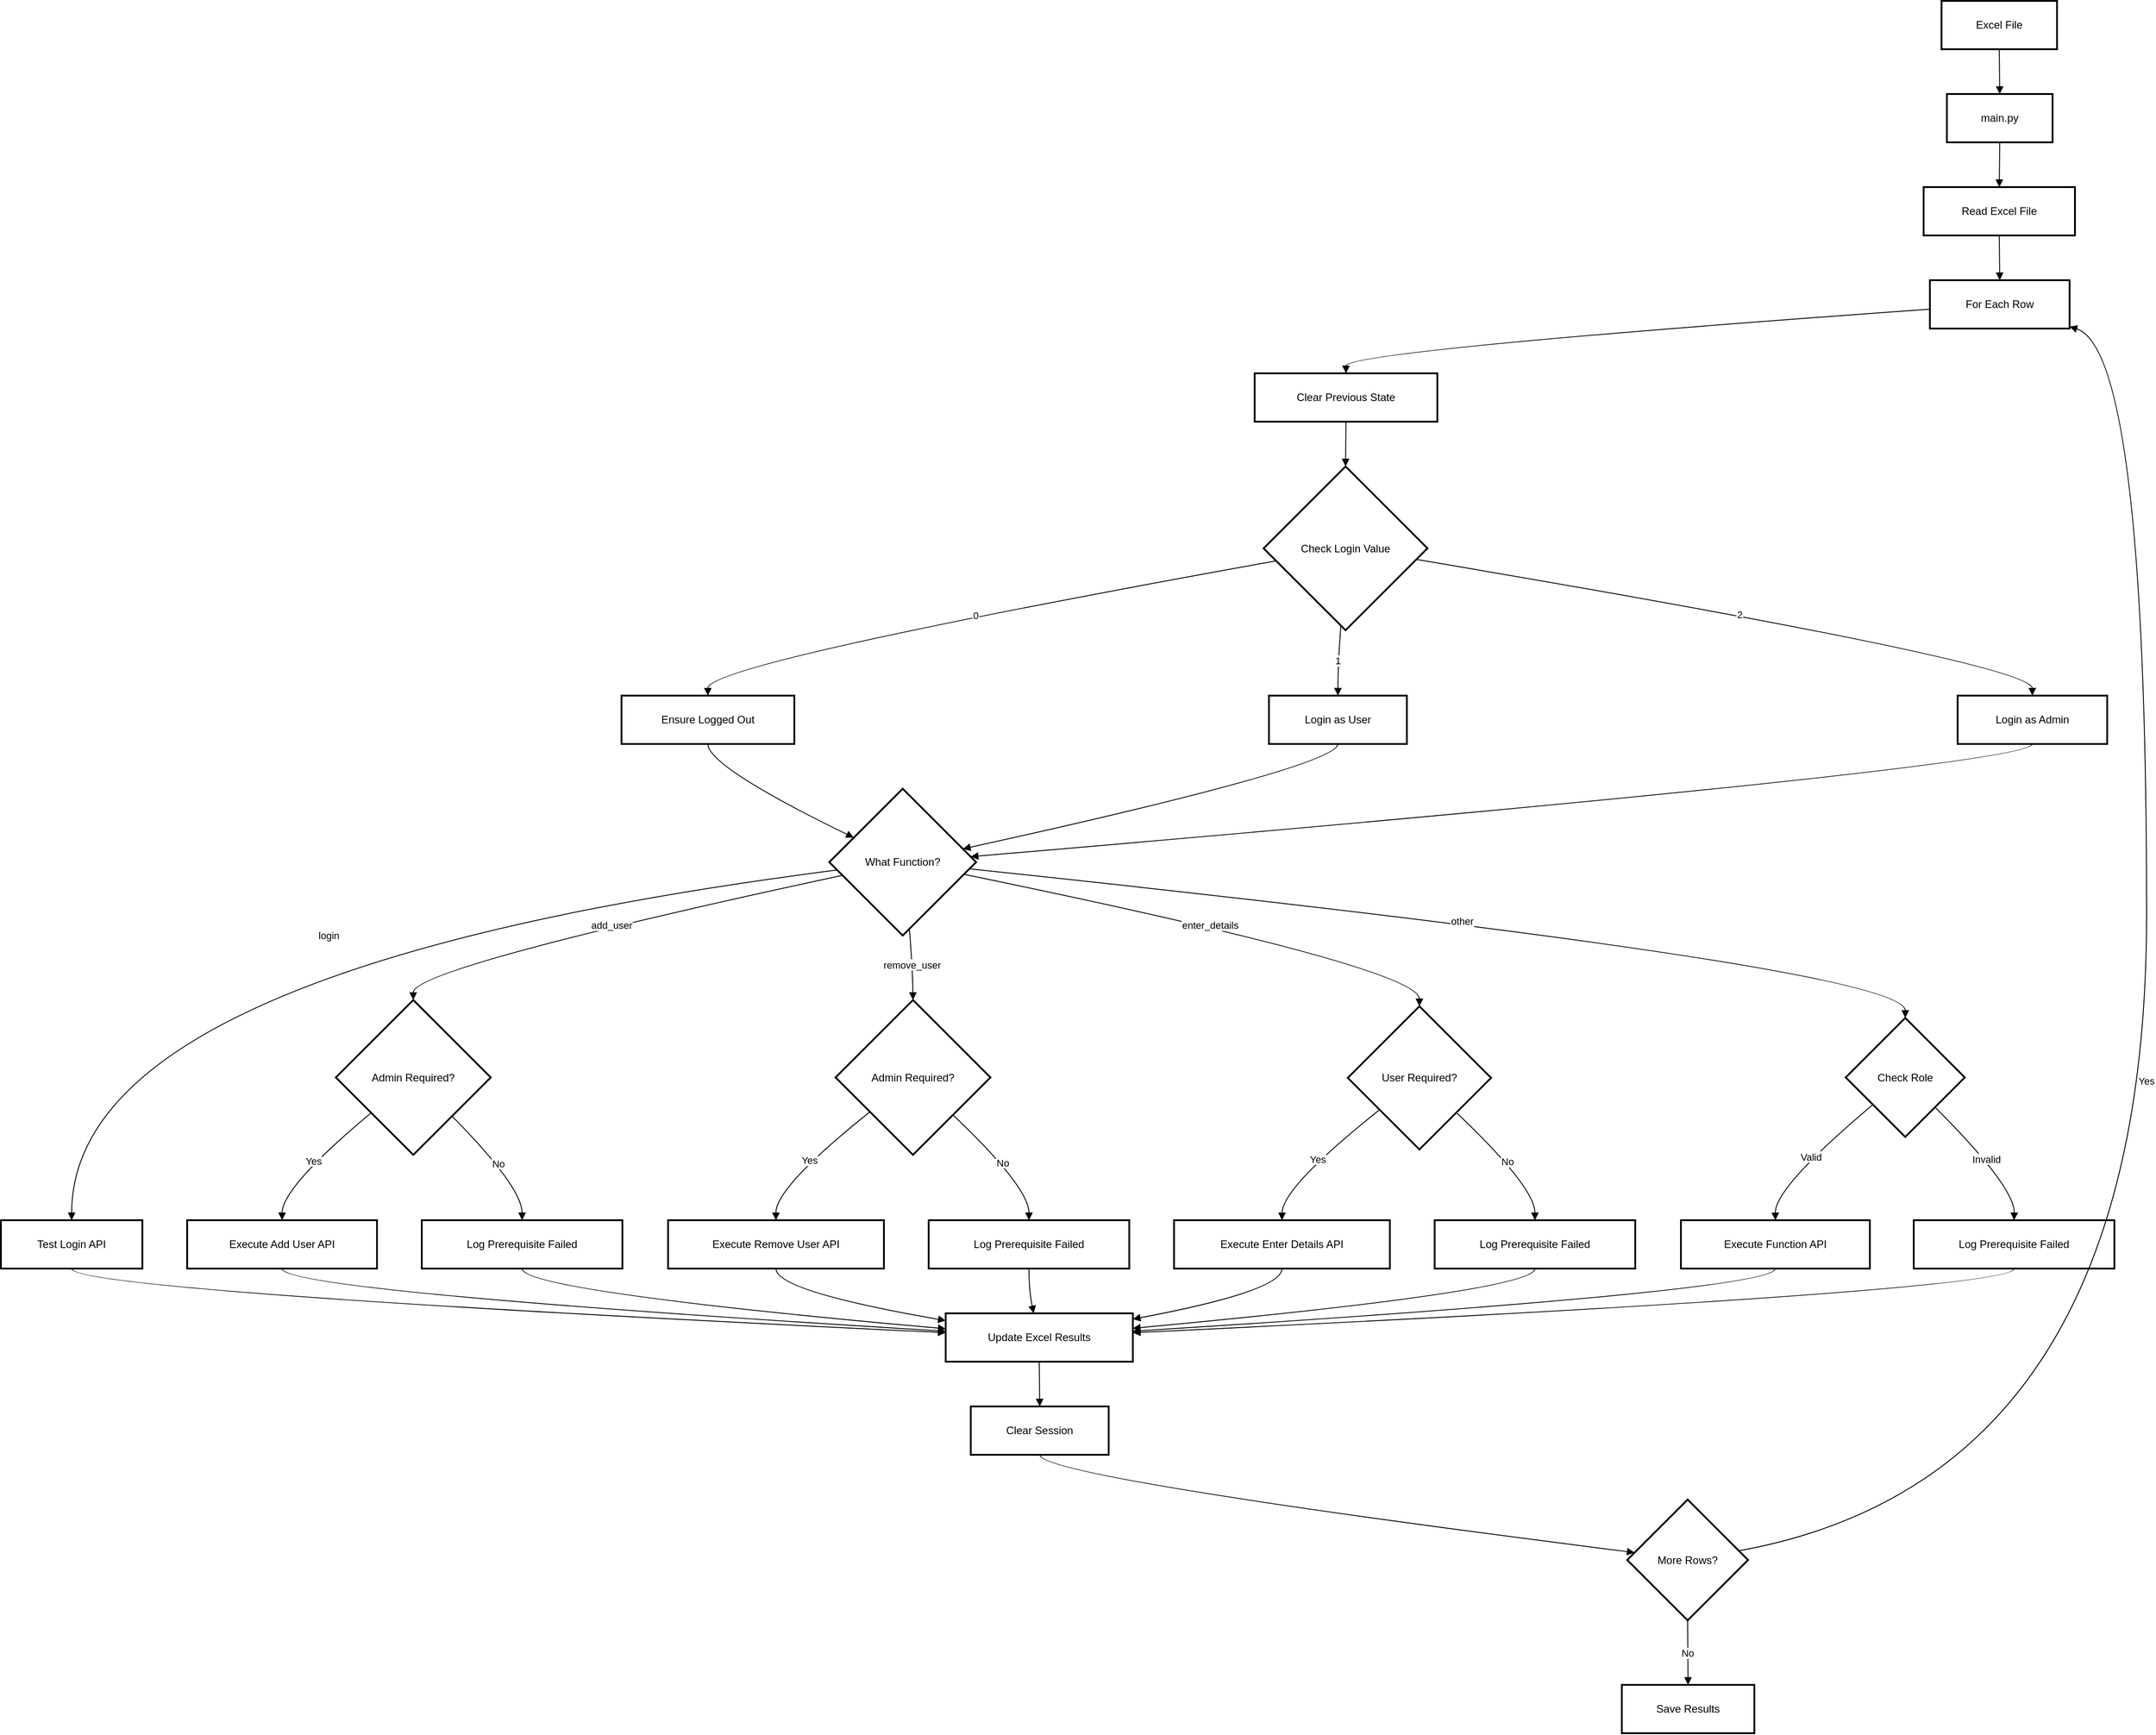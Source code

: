 <mxfile version="27.0.9">
  <diagram name="Page-1" id="oh0I2z6rUmk7tpq_Uz8h">
    <mxGraphModel dx="1389" dy="756" grid="1" gridSize="10" guides="1" tooltips="1" connect="1" arrows="1" fold="1" page="1" pageScale="1" pageWidth="850" pageHeight="1100" math="0" shadow="0">
      <root>
        <mxCell id="0" />
        <mxCell id="1" parent="0" />
        <mxCell id="sCqEj_uFw-jul851dqZK-1" value="Excel File" style="whiteSpace=wrap;strokeWidth=2;" vertex="1" parent="1">
          <mxGeometry x="2187" y="20" width="129" height="54" as="geometry" />
        </mxCell>
        <mxCell id="sCqEj_uFw-jul851dqZK-2" value="main.py" style="whiteSpace=wrap;strokeWidth=2;" vertex="1" parent="1">
          <mxGeometry x="2193" y="124" width="118" height="54" as="geometry" />
        </mxCell>
        <mxCell id="sCqEj_uFw-jul851dqZK-3" value="Read Excel File" style="whiteSpace=wrap;strokeWidth=2;" vertex="1" parent="1">
          <mxGeometry x="2167" y="228" width="169" height="54" as="geometry" />
        </mxCell>
        <mxCell id="sCqEj_uFw-jul851dqZK-4" value="For Each Row" style="whiteSpace=wrap;strokeWidth=2;" vertex="1" parent="1">
          <mxGeometry x="2174" y="332" width="156" height="54" as="geometry" />
        </mxCell>
        <mxCell id="sCqEj_uFw-jul851dqZK-5" value="Clear Previous State" style="whiteSpace=wrap;strokeWidth=2;" vertex="1" parent="1">
          <mxGeometry x="1420" y="436" width="204" height="54" as="geometry" />
        </mxCell>
        <mxCell id="sCqEj_uFw-jul851dqZK-6" value="Check Login Value" style="rhombus;strokeWidth=2;whiteSpace=wrap;" vertex="1" parent="1">
          <mxGeometry x="1430" y="540" width="183" height="183" as="geometry" />
        </mxCell>
        <mxCell id="sCqEj_uFw-jul851dqZK-7" value="Ensure Logged Out" style="whiteSpace=wrap;strokeWidth=2;" vertex="1" parent="1">
          <mxGeometry x="713" y="796" width="193" height="54" as="geometry" />
        </mxCell>
        <mxCell id="sCqEj_uFw-jul851dqZK-8" value="Login as User" style="whiteSpace=wrap;strokeWidth=2;" vertex="1" parent="1">
          <mxGeometry x="1436" y="796" width="154" height="54" as="geometry" />
        </mxCell>
        <mxCell id="sCqEj_uFw-jul851dqZK-9" value="Login as Admin" style="whiteSpace=wrap;strokeWidth=2;" vertex="1" parent="1">
          <mxGeometry x="2205" y="796" width="167" height="54" as="geometry" />
        </mxCell>
        <mxCell id="sCqEj_uFw-jul851dqZK-10" value="What Function?" style="rhombus;strokeWidth=2;whiteSpace=wrap;" vertex="1" parent="1">
          <mxGeometry x="945" y="900" width="164" height="164" as="geometry" />
        </mxCell>
        <mxCell id="sCqEj_uFw-jul851dqZK-11" value="Test Login API" style="whiteSpace=wrap;strokeWidth=2;" vertex="1" parent="1">
          <mxGeometry x="20" y="1382" width="158" height="54" as="geometry" />
        </mxCell>
        <mxCell id="sCqEj_uFw-jul851dqZK-12" value="Admin Required?" style="rhombus;strokeWidth=2;whiteSpace=wrap;" vertex="1" parent="1">
          <mxGeometry x="394" y="1136" width="173" height="173" as="geometry" />
        </mxCell>
        <mxCell id="sCqEj_uFw-jul851dqZK-13" value="Admin Required?" style="rhombus;strokeWidth=2;whiteSpace=wrap;" vertex="1" parent="1">
          <mxGeometry x="952" y="1136" width="173" height="173" as="geometry" />
        </mxCell>
        <mxCell id="sCqEj_uFw-jul851dqZK-14" value="User Required?" style="rhombus;strokeWidth=2;whiteSpace=wrap;" vertex="1" parent="1">
          <mxGeometry x="1524" y="1143" width="160" height="160" as="geometry" />
        </mxCell>
        <mxCell id="sCqEj_uFw-jul851dqZK-15" value="Check Role" style="rhombus;strokeWidth=2;whiteSpace=wrap;" vertex="1" parent="1">
          <mxGeometry x="2080" y="1156" width="133" height="133" as="geometry" />
        </mxCell>
        <mxCell id="sCqEj_uFw-jul851dqZK-16" value="Execute Add User API" style="whiteSpace=wrap;strokeWidth=2;" vertex="1" parent="1">
          <mxGeometry x="228" y="1382" width="212" height="54" as="geometry" />
        </mxCell>
        <mxCell id="sCqEj_uFw-jul851dqZK-17" value="Log Prerequisite Failed" style="whiteSpace=wrap;strokeWidth=2;" vertex="1" parent="1">
          <mxGeometry x="490" y="1382" width="224" height="54" as="geometry" />
        </mxCell>
        <mxCell id="sCqEj_uFw-jul851dqZK-18" value="Execute Remove User API" style="whiteSpace=wrap;strokeWidth=2;" vertex="1" parent="1">
          <mxGeometry x="765" y="1382" width="241" height="54" as="geometry" />
        </mxCell>
        <mxCell id="sCqEj_uFw-jul851dqZK-19" value="Log Prerequisite Failed" style="whiteSpace=wrap;strokeWidth=2;" vertex="1" parent="1">
          <mxGeometry x="1056" y="1382" width="224" height="54" as="geometry" />
        </mxCell>
        <mxCell id="sCqEj_uFw-jul851dqZK-20" value="Execute Enter Details API" style="whiteSpace=wrap;strokeWidth=2;" vertex="1" parent="1">
          <mxGeometry x="1330" y="1382" width="241" height="54" as="geometry" />
        </mxCell>
        <mxCell id="sCqEj_uFw-jul851dqZK-21" value="Log Prerequisite Failed" style="whiteSpace=wrap;strokeWidth=2;" vertex="1" parent="1">
          <mxGeometry x="1621" y="1382" width="224" height="54" as="geometry" />
        </mxCell>
        <mxCell id="sCqEj_uFw-jul851dqZK-22" value="Execute Function API" style="whiteSpace=wrap;strokeWidth=2;" vertex="1" parent="1">
          <mxGeometry x="1896" y="1382" width="211" height="54" as="geometry" />
        </mxCell>
        <mxCell id="sCqEj_uFw-jul851dqZK-23" value="Log Prerequisite Failed" style="whiteSpace=wrap;strokeWidth=2;" vertex="1" parent="1">
          <mxGeometry x="2156" y="1382" width="224" height="54" as="geometry" />
        </mxCell>
        <mxCell id="sCqEj_uFw-jul851dqZK-24" value="Update Excel Results" style="whiteSpace=wrap;strokeWidth=2;" vertex="1" parent="1">
          <mxGeometry x="1075" y="1486" width="209" height="54" as="geometry" />
        </mxCell>
        <mxCell id="sCqEj_uFw-jul851dqZK-25" value="Clear Session" style="whiteSpace=wrap;strokeWidth=2;" vertex="1" parent="1">
          <mxGeometry x="1103" y="1590" width="154" height="54" as="geometry" />
        </mxCell>
        <mxCell id="sCqEj_uFw-jul851dqZK-26" value="More Rows?" style="rhombus;strokeWidth=2;whiteSpace=wrap;" vertex="1" parent="1">
          <mxGeometry x="1836" y="1694" width="135" height="135" as="geometry" />
        </mxCell>
        <mxCell id="sCqEj_uFw-jul851dqZK-27" value="Save Results" style="whiteSpace=wrap;strokeWidth=2;" vertex="1" parent="1">
          <mxGeometry x="1830" y="1901" width="148" height="54" as="geometry" />
        </mxCell>
        <mxCell id="sCqEj_uFw-jul851dqZK-28" value="" style="curved=1;startArrow=none;endArrow=block;exitX=0.5;exitY=1;entryX=0.5;entryY=0;rounded=0;" edge="1" parent="1" source="sCqEj_uFw-jul851dqZK-1" target="sCqEj_uFw-jul851dqZK-2">
          <mxGeometry relative="1" as="geometry">
            <Array as="points" />
          </mxGeometry>
        </mxCell>
        <mxCell id="sCqEj_uFw-jul851dqZK-29" value="" style="curved=1;startArrow=none;endArrow=block;exitX=0.5;exitY=1;entryX=0.5;entryY=0;rounded=0;" edge="1" parent="1" source="sCqEj_uFw-jul851dqZK-2" target="sCqEj_uFw-jul851dqZK-3">
          <mxGeometry relative="1" as="geometry">
            <Array as="points" />
          </mxGeometry>
        </mxCell>
        <mxCell id="sCqEj_uFw-jul851dqZK-30" value="" style="curved=1;startArrow=none;endArrow=block;exitX=0.5;exitY=1;entryX=0.5;entryY=0;rounded=0;" edge="1" parent="1" source="sCqEj_uFw-jul851dqZK-3" target="sCqEj_uFw-jul851dqZK-4">
          <mxGeometry relative="1" as="geometry">
            <Array as="points" />
          </mxGeometry>
        </mxCell>
        <mxCell id="sCqEj_uFw-jul851dqZK-31" value="" style="curved=1;startArrow=none;endArrow=block;exitX=0;exitY=0.6;entryX=0.5;entryY=0;rounded=0;" edge="1" parent="1" source="sCqEj_uFw-jul851dqZK-4" target="sCqEj_uFw-jul851dqZK-5">
          <mxGeometry relative="1" as="geometry">
            <Array as="points">
              <mxPoint x="1522" y="411" />
            </Array>
          </mxGeometry>
        </mxCell>
        <mxCell id="sCqEj_uFw-jul851dqZK-32" value="" style="curved=1;startArrow=none;endArrow=block;exitX=0.5;exitY=1;entryX=0.5;entryY=0;rounded=0;" edge="1" parent="1" source="sCqEj_uFw-jul851dqZK-5" target="sCqEj_uFw-jul851dqZK-6">
          <mxGeometry relative="1" as="geometry">
            <Array as="points" />
          </mxGeometry>
        </mxCell>
        <mxCell id="sCqEj_uFw-jul851dqZK-33" value="0" style="curved=1;startArrow=none;endArrow=block;exitX=0;exitY=0.59;entryX=0.5;entryY=0;rounded=0;" edge="1" parent="1" source="sCqEj_uFw-jul851dqZK-6" target="sCqEj_uFw-jul851dqZK-7">
          <mxGeometry relative="1" as="geometry">
            <Array as="points">
              <mxPoint x="809" y="760" />
            </Array>
          </mxGeometry>
        </mxCell>
        <mxCell id="sCqEj_uFw-jul851dqZK-34" value="1" style="curved=1;startArrow=none;endArrow=block;exitX=0.47;exitY=1;entryX=0.5;entryY=0;rounded=0;" edge="1" parent="1" source="sCqEj_uFw-jul851dqZK-6" target="sCqEj_uFw-jul851dqZK-8">
          <mxGeometry relative="1" as="geometry">
            <Array as="points">
              <mxPoint x="1513" y="760" />
            </Array>
          </mxGeometry>
        </mxCell>
        <mxCell id="sCqEj_uFw-jul851dqZK-35" value="2" style="curved=1;startArrow=none;endArrow=block;exitX=1.01;exitY=0.58;entryX=0.5;entryY=0;rounded=0;" edge="1" parent="1" source="sCqEj_uFw-jul851dqZK-6" target="sCqEj_uFw-jul851dqZK-9">
          <mxGeometry relative="1" as="geometry">
            <Array as="points">
              <mxPoint x="2288" y="760" />
            </Array>
          </mxGeometry>
        </mxCell>
        <mxCell id="sCqEj_uFw-jul851dqZK-36" value="" style="curved=1;startArrow=none;endArrow=block;exitX=0.5;exitY=1;entryX=0;entryY=0.25;rounded=0;" edge="1" parent="1" source="sCqEj_uFw-jul851dqZK-7" target="sCqEj_uFw-jul851dqZK-10">
          <mxGeometry relative="1" as="geometry">
            <Array as="points">
              <mxPoint x="809" y="875" />
            </Array>
          </mxGeometry>
        </mxCell>
        <mxCell id="sCqEj_uFw-jul851dqZK-37" value="" style="curved=1;startArrow=none;endArrow=block;exitX=0.5;exitY=1;entryX=1;entryY=0.39;rounded=0;" edge="1" parent="1" source="sCqEj_uFw-jul851dqZK-8" target="sCqEj_uFw-jul851dqZK-10">
          <mxGeometry relative="1" as="geometry">
            <Array as="points">
              <mxPoint x="1513" y="875" />
            </Array>
          </mxGeometry>
        </mxCell>
        <mxCell id="sCqEj_uFw-jul851dqZK-38" value="" style="curved=1;startArrow=none;endArrow=block;exitX=0.5;exitY=1;entryX=1;entryY=0.46;rounded=0;" edge="1" parent="1" source="sCqEj_uFw-jul851dqZK-9" target="sCqEj_uFw-jul851dqZK-10">
          <mxGeometry relative="1" as="geometry">
            <Array as="points">
              <mxPoint x="2288" y="875" />
            </Array>
          </mxGeometry>
        </mxCell>
        <mxCell id="sCqEj_uFw-jul851dqZK-39" value="login" style="curved=1;startArrow=none;endArrow=block;exitX=0;exitY=0.56;entryX=0.5;entryY=-0.01;rounded=0;" edge="1" parent="1" source="sCqEj_uFw-jul851dqZK-10" target="sCqEj_uFw-jul851dqZK-11">
          <mxGeometry relative="1" as="geometry">
            <Array as="points">
              <mxPoint x="99" y="1100" />
            </Array>
          </mxGeometry>
        </mxCell>
        <mxCell id="sCqEj_uFw-jul851dqZK-40" value="add_user" style="curved=1;startArrow=none;endArrow=block;exitX=0;exitY=0.61;entryX=0.5;entryY=0;rounded=0;" edge="1" parent="1" source="sCqEj_uFw-jul851dqZK-10" target="sCqEj_uFw-jul851dqZK-12">
          <mxGeometry relative="1" as="geometry">
            <Array as="points">
              <mxPoint x="480" y="1100" />
            </Array>
          </mxGeometry>
        </mxCell>
        <mxCell id="sCqEj_uFw-jul851dqZK-41" value="remove_user" style="curved=1;startArrow=none;endArrow=block;exitX=0.55;exitY=1;entryX=0.5;entryY=0;rounded=0;" edge="1" parent="1" source="sCqEj_uFw-jul851dqZK-10" target="sCqEj_uFw-jul851dqZK-13">
          <mxGeometry relative="1" as="geometry">
            <Array as="points">
              <mxPoint x="1038" y="1100" />
            </Array>
          </mxGeometry>
        </mxCell>
        <mxCell id="sCqEj_uFw-jul851dqZK-42" value="enter_details" style="curved=1;startArrow=none;endArrow=block;exitX=1;exitY=0.6;entryX=0.5;entryY=0;rounded=0;" edge="1" parent="1" source="sCqEj_uFw-jul851dqZK-10" target="sCqEj_uFw-jul851dqZK-14">
          <mxGeometry relative="1" as="geometry">
            <Array as="points">
              <mxPoint x="1604" y="1100" />
            </Array>
          </mxGeometry>
        </mxCell>
        <mxCell id="sCqEj_uFw-jul851dqZK-43" value="other" style="curved=1;startArrow=none;endArrow=block;exitX=1;exitY=0.55;entryX=0.5;entryY=0;rounded=0;" edge="1" parent="1" source="sCqEj_uFw-jul851dqZK-10" target="sCqEj_uFw-jul851dqZK-15">
          <mxGeometry relative="1" as="geometry">
            <Array as="points">
              <mxPoint x="2147" y="1100" />
            </Array>
          </mxGeometry>
        </mxCell>
        <mxCell id="sCqEj_uFw-jul851dqZK-44" value="Yes" style="curved=1;startArrow=none;endArrow=block;exitX=0;exitY=0.92;entryX=0.5;entryY=-0.01;rounded=0;" edge="1" parent="1" source="sCqEj_uFw-jul851dqZK-12" target="sCqEj_uFw-jul851dqZK-16">
          <mxGeometry relative="1" as="geometry">
            <Array as="points">
              <mxPoint x="334" y="1345" />
            </Array>
          </mxGeometry>
        </mxCell>
        <mxCell id="sCqEj_uFw-jul851dqZK-45" value="No" style="curved=1;startArrow=none;endArrow=block;exitX=1;exitY=1;entryX=0.5;entryY=-0.01;rounded=0;" edge="1" parent="1" source="sCqEj_uFw-jul851dqZK-12" target="sCqEj_uFw-jul851dqZK-17">
          <mxGeometry relative="1" as="geometry">
            <Array as="points">
              <mxPoint x="602" y="1345" />
            </Array>
          </mxGeometry>
        </mxCell>
        <mxCell id="sCqEj_uFw-jul851dqZK-46" value="Yes" style="curved=1;startArrow=none;endArrow=block;exitX=0;exitY=0.9;entryX=0.5;entryY=-0.01;rounded=0;" edge="1" parent="1" source="sCqEj_uFw-jul851dqZK-13" target="sCqEj_uFw-jul851dqZK-18">
          <mxGeometry relative="1" as="geometry">
            <Array as="points">
              <mxPoint x="885" y="1345" />
            </Array>
          </mxGeometry>
        </mxCell>
        <mxCell id="sCqEj_uFw-jul851dqZK-47" value="No" style="curved=1;startArrow=none;endArrow=block;exitX=1;exitY=0.97;entryX=0.5;entryY=-0.01;rounded=0;" edge="1" parent="1" source="sCqEj_uFw-jul851dqZK-13" target="sCqEj_uFw-jul851dqZK-19">
          <mxGeometry relative="1" as="geometry">
            <Array as="points">
              <mxPoint x="1168" y="1345" />
            </Array>
          </mxGeometry>
        </mxCell>
        <mxCell id="sCqEj_uFw-jul851dqZK-48" value="Yes" style="curved=1;startArrow=none;endArrow=block;exitX=0;exitY=0.9;entryX=0.5;entryY=-0.01;rounded=0;" edge="1" parent="1" source="sCqEj_uFw-jul851dqZK-14" target="sCqEj_uFw-jul851dqZK-20">
          <mxGeometry relative="1" as="geometry">
            <Array as="points">
              <mxPoint x="1451" y="1345" />
            </Array>
          </mxGeometry>
        </mxCell>
        <mxCell id="sCqEj_uFw-jul851dqZK-49" value="No" style="curved=1;startArrow=none;endArrow=block;exitX=1;exitY=0.97;entryX=0.5;entryY=-0.01;rounded=0;" edge="1" parent="1" source="sCqEj_uFw-jul851dqZK-14" target="sCqEj_uFw-jul851dqZK-21">
          <mxGeometry relative="1" as="geometry">
            <Array as="points">
              <mxPoint x="1733" y="1345" />
            </Array>
          </mxGeometry>
        </mxCell>
        <mxCell id="sCqEj_uFw-jul851dqZK-50" value="Valid" style="curved=1;startArrow=none;endArrow=block;exitX=0;exitY=0.92;entryX=0.5;entryY=-0.01;rounded=0;" edge="1" parent="1" source="sCqEj_uFw-jul851dqZK-15" target="sCqEj_uFw-jul851dqZK-22">
          <mxGeometry relative="1" as="geometry">
            <Array as="points">
              <mxPoint x="2001" y="1345" />
            </Array>
          </mxGeometry>
        </mxCell>
        <mxCell id="sCqEj_uFw-jul851dqZK-51" value="Invalid" style="curved=1;startArrow=none;endArrow=block;exitX=1;exitY=1;entryX=0.5;entryY=-0.01;rounded=0;" edge="1" parent="1" source="sCqEj_uFw-jul851dqZK-15" target="sCqEj_uFw-jul851dqZK-23">
          <mxGeometry relative="1" as="geometry">
            <Array as="points">
              <mxPoint x="2269" y="1345" />
            </Array>
          </mxGeometry>
        </mxCell>
        <mxCell id="sCqEj_uFw-jul851dqZK-52" value="" style="curved=1;startArrow=none;endArrow=block;exitX=0.5;exitY=0.99;entryX=0;entryY=0.4;rounded=0;" edge="1" parent="1" source="sCqEj_uFw-jul851dqZK-11" target="sCqEj_uFw-jul851dqZK-24">
          <mxGeometry relative="1" as="geometry">
            <Array as="points">
              <mxPoint x="99" y="1461" />
            </Array>
          </mxGeometry>
        </mxCell>
        <mxCell id="sCqEj_uFw-jul851dqZK-53" value="" style="curved=1;startArrow=none;endArrow=block;exitX=0.5;exitY=0.99;entryX=0;entryY=0.37;rounded=0;" edge="1" parent="1" source="sCqEj_uFw-jul851dqZK-16" target="sCqEj_uFw-jul851dqZK-24">
          <mxGeometry relative="1" as="geometry">
            <Array as="points">
              <mxPoint x="334" y="1461" />
            </Array>
          </mxGeometry>
        </mxCell>
        <mxCell id="sCqEj_uFw-jul851dqZK-54" value="" style="curved=1;startArrow=none;endArrow=block;exitX=0.5;exitY=0.99;entryX=0;entryY=0.32;rounded=0;" edge="1" parent="1" source="sCqEj_uFw-jul851dqZK-17" target="sCqEj_uFw-jul851dqZK-24">
          <mxGeometry relative="1" as="geometry">
            <Array as="points">
              <mxPoint x="602" y="1461" />
            </Array>
          </mxGeometry>
        </mxCell>
        <mxCell id="sCqEj_uFw-jul851dqZK-55" value="" style="curved=1;startArrow=none;endArrow=block;exitX=0.5;exitY=0.99;entryX=0;entryY=0.15;rounded=0;" edge="1" parent="1" source="sCqEj_uFw-jul851dqZK-18" target="sCqEj_uFw-jul851dqZK-24">
          <mxGeometry relative="1" as="geometry">
            <Array as="points">
              <mxPoint x="885" y="1461" />
            </Array>
          </mxGeometry>
        </mxCell>
        <mxCell id="sCqEj_uFw-jul851dqZK-56" value="" style="curved=1;startArrow=none;endArrow=block;exitX=0.5;exitY=0.99;entryX=0.47;entryY=-0.01;rounded=0;" edge="1" parent="1" source="sCqEj_uFw-jul851dqZK-19" target="sCqEj_uFw-jul851dqZK-24">
          <mxGeometry relative="1" as="geometry">
            <Array as="points">
              <mxPoint x="1168" y="1461" />
            </Array>
          </mxGeometry>
        </mxCell>
        <mxCell id="sCqEj_uFw-jul851dqZK-57" value="" style="curved=1;startArrow=none;endArrow=block;exitX=0.5;exitY=0.99;entryX=1;entryY=0.12;rounded=0;" edge="1" parent="1" source="sCqEj_uFw-jul851dqZK-20" target="sCqEj_uFw-jul851dqZK-24">
          <mxGeometry relative="1" as="geometry">
            <Array as="points">
              <mxPoint x="1451" y="1461" />
            </Array>
          </mxGeometry>
        </mxCell>
        <mxCell id="sCqEj_uFw-jul851dqZK-58" value="" style="curved=1;startArrow=none;endArrow=block;exitX=0.5;exitY=0.99;entryX=1;entryY=0.31;rounded=0;" edge="1" parent="1" source="sCqEj_uFw-jul851dqZK-21" target="sCqEj_uFw-jul851dqZK-24">
          <mxGeometry relative="1" as="geometry">
            <Array as="points">
              <mxPoint x="1733" y="1461" />
            </Array>
          </mxGeometry>
        </mxCell>
        <mxCell id="sCqEj_uFw-jul851dqZK-59" value="" style="curved=1;startArrow=none;endArrow=block;exitX=0.5;exitY=0.99;entryX=1;entryY=0.37;rounded=0;" edge="1" parent="1" source="sCqEj_uFw-jul851dqZK-22" target="sCqEj_uFw-jul851dqZK-24">
          <mxGeometry relative="1" as="geometry">
            <Array as="points">
              <mxPoint x="2001" y="1461" />
            </Array>
          </mxGeometry>
        </mxCell>
        <mxCell id="sCqEj_uFw-jul851dqZK-60" value="" style="curved=1;startArrow=none;endArrow=block;exitX=0.5;exitY=0.99;entryX=1;entryY=0.4;rounded=0;" edge="1" parent="1" source="sCqEj_uFw-jul851dqZK-23" target="sCqEj_uFw-jul851dqZK-24">
          <mxGeometry relative="1" as="geometry">
            <Array as="points">
              <mxPoint x="2269" y="1461" />
            </Array>
          </mxGeometry>
        </mxCell>
        <mxCell id="sCqEj_uFw-jul851dqZK-61" value="" style="curved=1;startArrow=none;endArrow=block;exitX=0.5;exitY=0.99;entryX=0.5;entryY=-0.01;rounded=0;" edge="1" parent="1" source="sCqEj_uFw-jul851dqZK-24" target="sCqEj_uFw-jul851dqZK-25">
          <mxGeometry relative="1" as="geometry">
            <Array as="points" />
          </mxGeometry>
        </mxCell>
        <mxCell id="sCqEj_uFw-jul851dqZK-62" value="" style="curved=1;startArrow=none;endArrow=block;exitX=0.5;exitY=0.99;entryX=0;entryY=0.43;rounded=0;" edge="1" parent="1" source="sCqEj_uFw-jul851dqZK-25" target="sCqEj_uFw-jul851dqZK-26">
          <mxGeometry relative="1" as="geometry">
            <Array as="points">
              <mxPoint x="1180" y="1669" />
            </Array>
          </mxGeometry>
        </mxCell>
        <mxCell id="sCqEj_uFw-jul851dqZK-63" value="Yes" style="curved=1;startArrow=none;endArrow=block;exitX=1;exitY=0.41;entryX=1;entryY=0.96;rounded=0;" edge="1" parent="1" source="sCqEj_uFw-jul851dqZK-26" target="sCqEj_uFw-jul851dqZK-4">
          <mxGeometry relative="1" as="geometry">
            <Array as="points">
              <mxPoint x="2416" y="1669" />
              <mxPoint x="2416" y="411" />
            </Array>
          </mxGeometry>
        </mxCell>
        <mxCell id="sCqEj_uFw-jul851dqZK-64" value="No" style="curved=1;startArrow=none;endArrow=block;exitX=0.5;exitY=1;entryX=0.5;entryY=0;rounded=0;" edge="1" parent="1" source="sCqEj_uFw-jul851dqZK-26" target="sCqEj_uFw-jul851dqZK-27">
          <mxGeometry relative="1" as="geometry">
            <Array as="points" />
          </mxGeometry>
        </mxCell>
      </root>
    </mxGraphModel>
  </diagram>
</mxfile>
